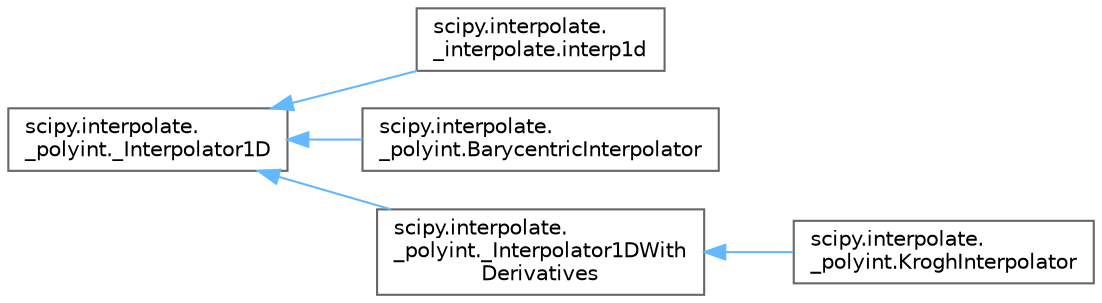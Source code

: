 digraph "Graphical Class Hierarchy"
{
 // LATEX_PDF_SIZE
  bgcolor="transparent";
  edge [fontname=Helvetica,fontsize=10,labelfontname=Helvetica,labelfontsize=10];
  node [fontname=Helvetica,fontsize=10,shape=box,height=0.2,width=0.4];
  rankdir="LR";
  Node0 [id="Node000000",label="scipy.interpolate.\l_polyint._Interpolator1D",height=0.2,width=0.4,color="grey40", fillcolor="white", style="filled",URL="$db/dc2/classscipy_1_1interpolate_1_1__polyint_1_1__Interpolator1D.html",tooltip=" "];
  Node0 -> Node1 [id="edge5147_Node000000_Node000001",dir="back",color="steelblue1",style="solid",tooltip=" "];
  Node1 [id="Node000001",label="scipy.interpolate.\l_interpolate.interp1d",height=0.2,width=0.4,color="grey40", fillcolor="white", style="filled",URL="$d0/d5d/classscipy_1_1interpolate_1_1__interpolate_1_1interp1d.html",tooltip=" "];
  Node0 -> Node2 [id="edge5148_Node000000_Node000002",dir="back",color="steelblue1",style="solid",tooltip=" "];
  Node2 [id="Node000002",label="scipy.interpolate.\l_polyint.BarycentricInterpolator",height=0.2,width=0.4,color="grey40", fillcolor="white", style="filled",URL="$d1/da3/classscipy_1_1interpolate_1_1__polyint_1_1BarycentricInterpolator.html",tooltip=" "];
  Node0 -> Node3 [id="edge5149_Node000000_Node000003",dir="back",color="steelblue1",style="solid",tooltip=" "];
  Node3 [id="Node000003",label="scipy.interpolate.\l_polyint._Interpolator1DWith\lDerivatives",height=0.2,width=0.4,color="grey40", fillcolor="white", style="filled",URL="$d4/d06/classscipy_1_1interpolate_1_1__polyint_1_1__Interpolator1DWithDerivatives.html",tooltip=" "];
  Node3 -> Node4 [id="edge5150_Node000003_Node000004",dir="back",color="steelblue1",style="solid",tooltip=" "];
  Node4 [id="Node000004",label="scipy.interpolate.\l_polyint.KroghInterpolator",height=0.2,width=0.4,color="grey40", fillcolor="white", style="filled",URL="$d8/d11/classscipy_1_1interpolate_1_1__polyint_1_1KroghInterpolator.html",tooltip=" "];
}
